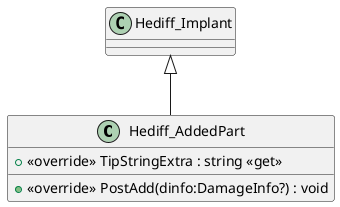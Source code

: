 @startuml
class Hediff_AddedPart {
    + <<override>> TipStringExtra : string <<get>>
    + <<override>> PostAdd(dinfo:DamageInfo?) : void
}
Hediff_Implant <|-- Hediff_AddedPart
@enduml
